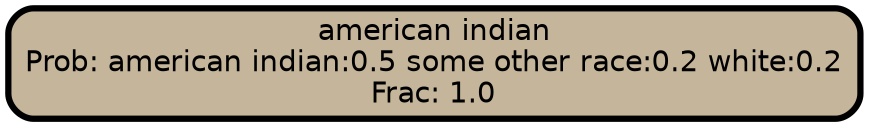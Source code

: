 graph Tree {
node [shape=box, style="filled, rounded",color="black",penwidth="3",fontcolor="black",                 fontname=helvetica] ;
graph [ranksep="0 equally", splines=straight,                 bgcolor=transparent, dpi=200] ;
edge [fontname=helvetica, color=black] ;
0 [label="american indian
Prob: american indian:0.5 some other race:0.2 white:0.2
Frac: 1.0", fillcolor="#c5b59a"] ;
{rank = same;}}